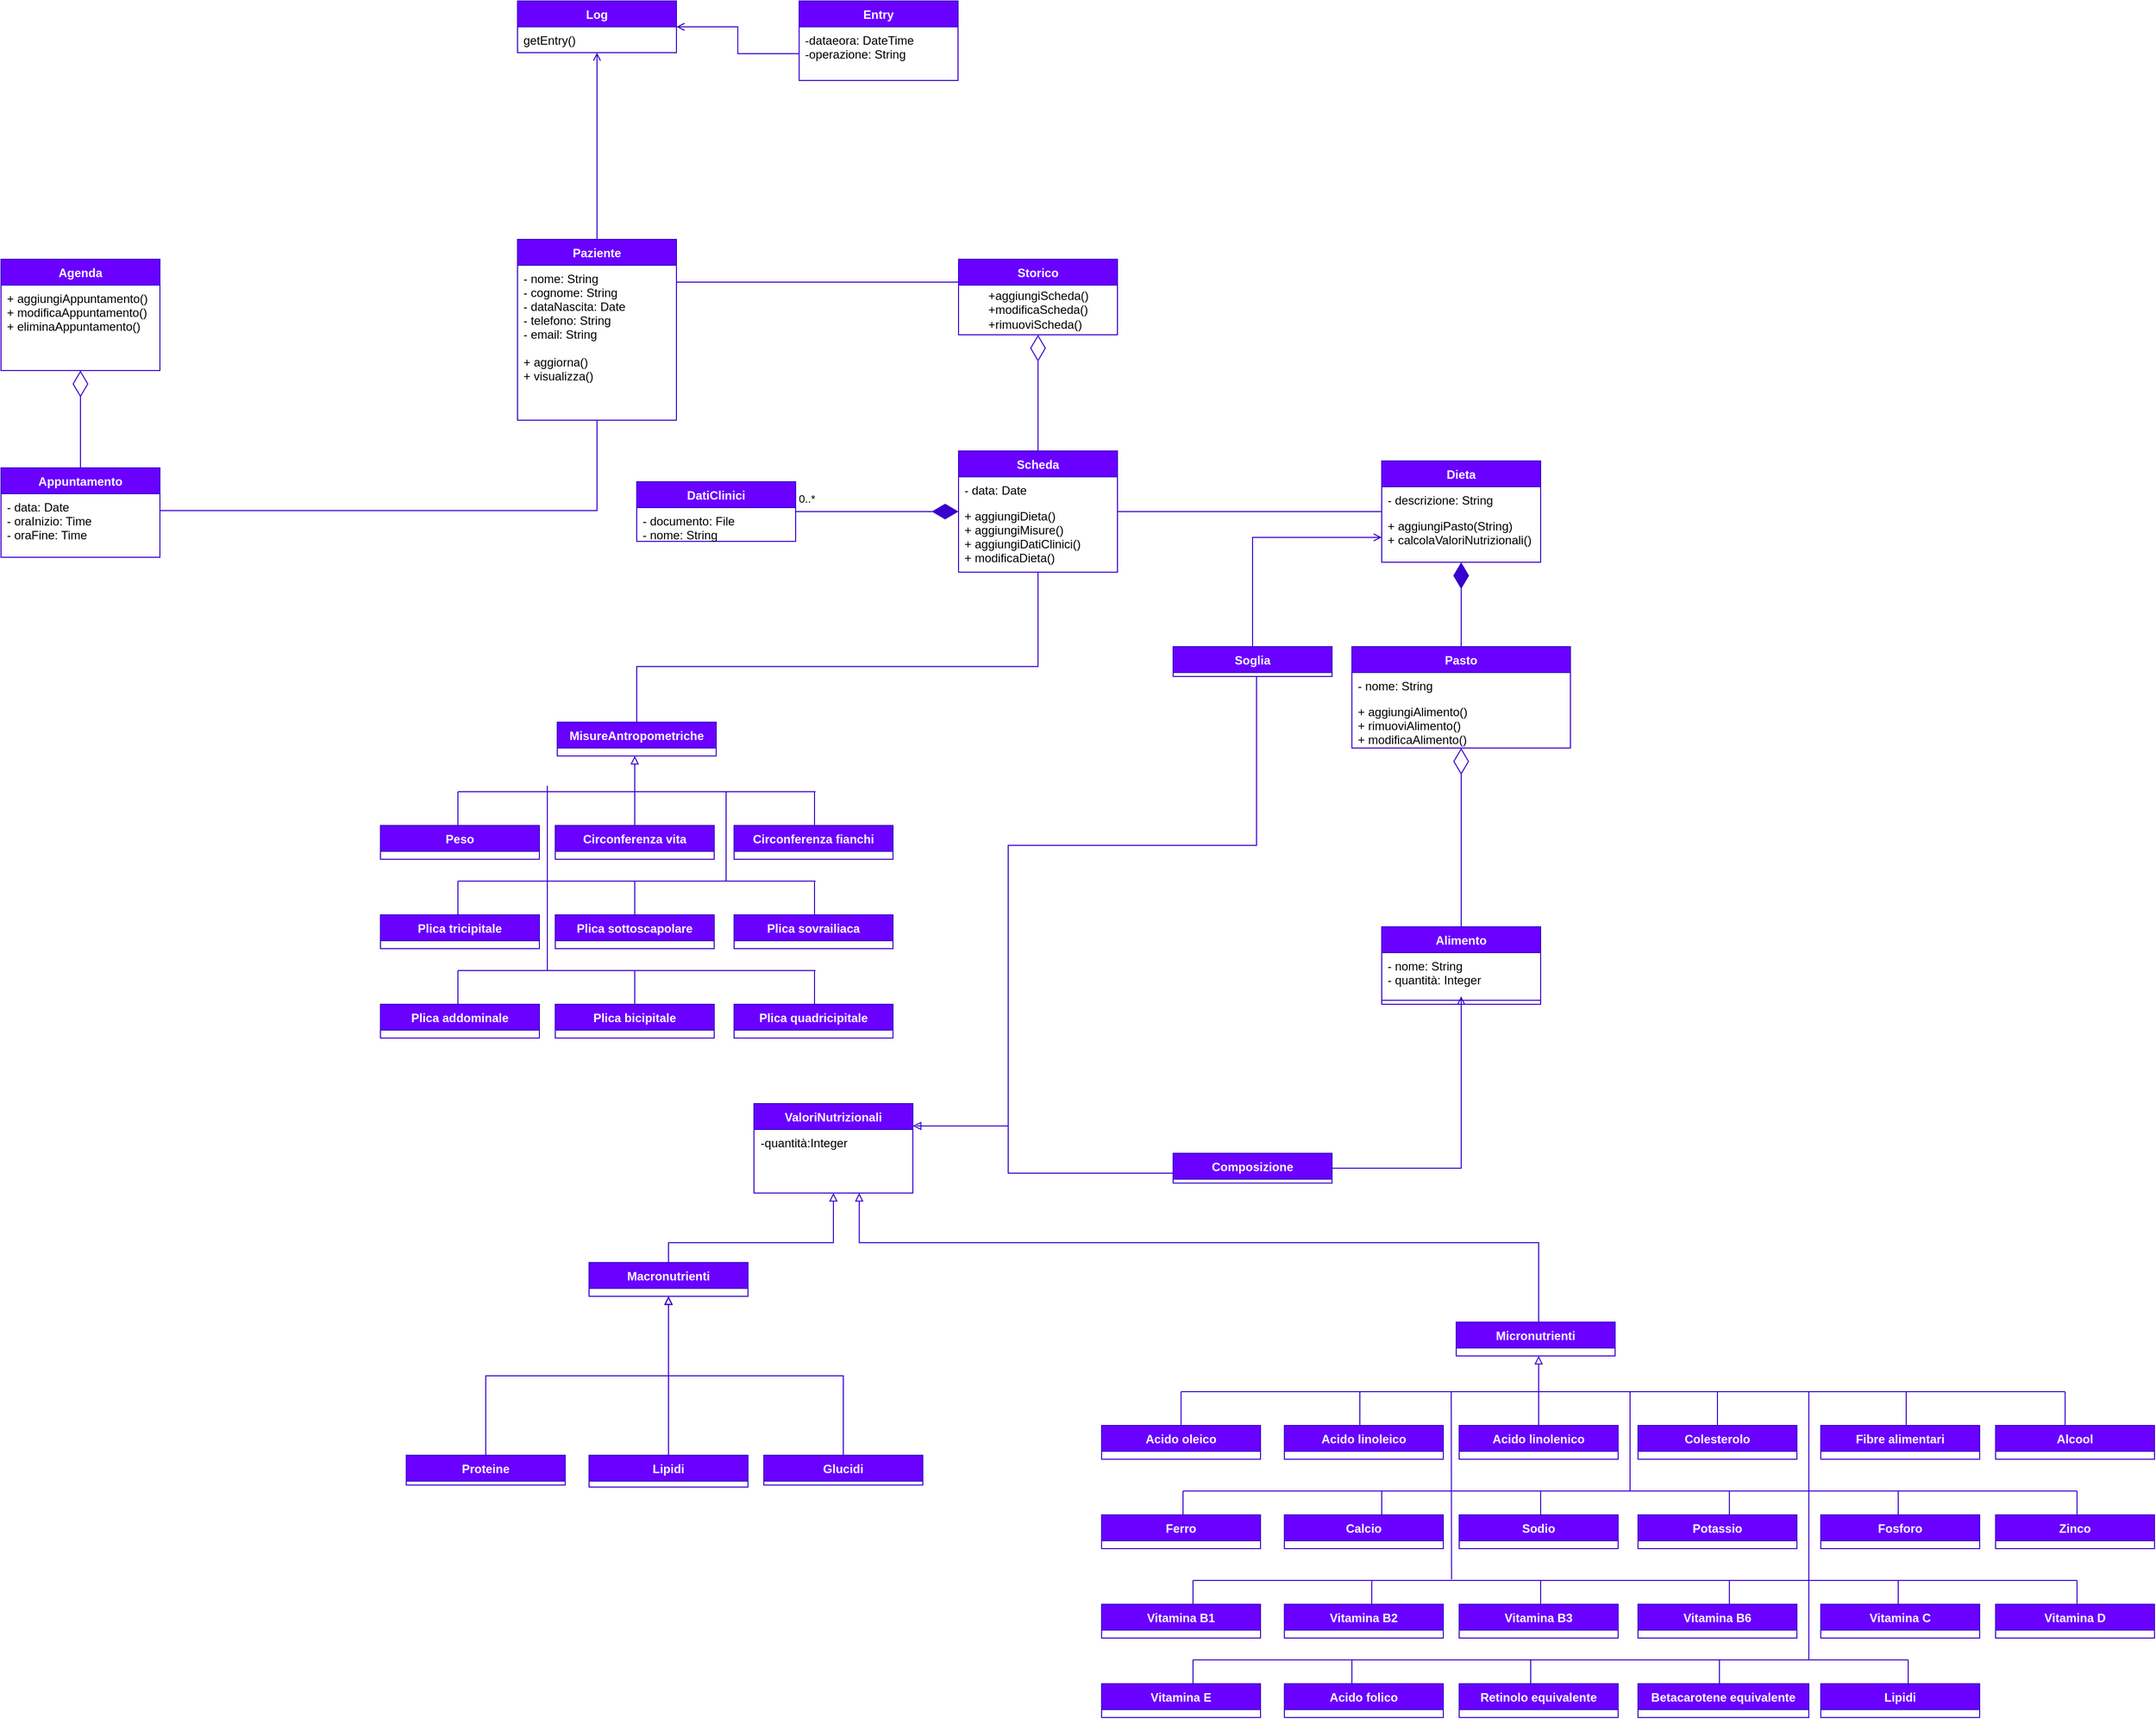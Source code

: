 <mxfile version="18.0.2"><diagram id="CF-CN9mxn05kVz-OpUtG" name="Page-1"><mxGraphModel dx="701" dy="1378" grid="1" gridSize="10" guides="1" tooltips="1" connect="1" arrows="1" fold="1" page="1" pageScale="1" pageWidth="827" pageHeight="1169" math="0" shadow="0"><root><mxCell id="0"/><mxCell id="1" parent="0"/><mxCell id="2RliDhGfVuiJkIYvj4db-1" style="edgeStyle=orthogonalEdgeStyle;rounded=0;orthogonalLoop=1;jettySize=auto;html=1;fillColor=#6a00ff;strokeColor=#3700CC;endArrow=open;endFill=0;" edge="1" parent="1" source="2RliDhGfVuiJkIYvj4db-2" target="2RliDhGfVuiJkIYvj4db-67"><mxGeometry relative="1" as="geometry"/></mxCell><mxCell id="2RliDhGfVuiJkIYvj4db-2" value="Paziente" style="swimlane;fontStyle=1;align=center;verticalAlign=top;childLayout=stackLayout;horizontal=1;startSize=26;horizontalStack=0;resizeParent=1;resizeParentMax=0;resizeLast=0;collapsible=1;marginBottom=0;fillColor=#6a00ff;fontColor=#ffffff;strokeColor=#3700CC;" vertex="1" parent="1"><mxGeometry x="2600" y="450" width="160" height="182" as="geometry"/></mxCell><mxCell id="2RliDhGfVuiJkIYvj4db-3" value="- nome: String&#xA;- cognome: String&#xA;- dataNascita: Date&#xA;- telefono: String&#xA;- email: String&#xA;&#xA;" style="text;align=left;verticalAlign=top;spacingLeft=4;spacingRight=4;overflow=hidden;rotatable=0;points=[[0,0.5],[1,0.5]];portConstraint=eastwest;" vertex="1" parent="2RliDhGfVuiJkIYvj4db-2"><mxGeometry y="26" width="160" height="84" as="geometry"/></mxCell><mxCell id="2RliDhGfVuiJkIYvj4db-5" value="+ aggiorna()&#xA;+ visualizza()" style="text;align=left;verticalAlign=top;spacingLeft=4;spacingRight=4;overflow=hidden;rotatable=0;points=[[0,0.5],[1,0.5]];portConstraint=eastwest;" vertex="1" parent="2RliDhGfVuiJkIYvj4db-2"><mxGeometry y="110" width="160" height="72" as="geometry"/></mxCell><mxCell id="2RliDhGfVuiJkIYvj4db-6" value="Scheda" style="swimlane;fontStyle=1;align=center;verticalAlign=top;childLayout=stackLayout;horizontal=1;startSize=26;horizontalStack=0;resizeParent=1;resizeParentMax=0;resizeLast=0;collapsible=1;marginBottom=0;fillColor=#6a00ff;fontColor=#ffffff;strokeColor=#3700CC;" vertex="1" parent="1"><mxGeometry x="3044" y="663" width="160" height="122" as="geometry"/></mxCell><mxCell id="2RliDhGfVuiJkIYvj4db-7" value="- data: Date" style="text;align=left;verticalAlign=top;spacingLeft=4;spacingRight=4;overflow=hidden;rotatable=0;points=[[0,0.5],[1,0.5]];portConstraint=eastwest;" vertex="1" parent="2RliDhGfVuiJkIYvj4db-6"><mxGeometry y="26" width="160" height="26" as="geometry"/></mxCell><mxCell id="2RliDhGfVuiJkIYvj4db-9" value="+ aggiungiDieta()&#xA;+ aggiungiMisure()&#xA;+ aggiungiDatiClinici()&#xA;+ modificaDieta()" style="text;align=left;verticalAlign=top;spacingLeft=4;spacingRight=4;overflow=hidden;rotatable=0;points=[[0,0.5],[1,0.5]];portConstraint=eastwest;" vertex="1" parent="2RliDhGfVuiJkIYvj4db-6"><mxGeometry y="52" width="160" height="70" as="geometry"/></mxCell><mxCell id="2RliDhGfVuiJkIYvj4db-10" value="Storico" style="swimlane;fontStyle=1;align=center;verticalAlign=top;childLayout=stackLayout;horizontal=1;startSize=26;horizontalStack=0;resizeParent=1;resizeParentMax=0;resizeLast=0;collapsible=1;marginBottom=0;fillColor=#6a00ff;fontColor=#ffffff;strokeColor=#3700CC;" vertex="1" parent="1"><mxGeometry x="3044" y="470" width="160" height="76" as="geometry"/></mxCell><mxCell id="2RliDhGfVuiJkIYvj4db-12" value="&lt;div style=&quot;text-align: left&quot;&gt;&lt;span&gt;+aggiungiScheda()&lt;/span&gt;&lt;/div&gt;&lt;div style=&quot;text-align: left&quot;&gt;&lt;span&gt;+modificaScheda()&lt;/span&gt;&lt;/div&gt;&lt;div style=&quot;text-align: left&quot;&gt;&lt;span&gt;+rimuoviScheda()&lt;/span&gt;&lt;/div&gt;" style="text;html=1;align=center;verticalAlign=middle;resizable=0;points=[];autosize=1;" vertex="1" parent="2RliDhGfVuiJkIYvj4db-10"><mxGeometry y="26" width="160" height="50" as="geometry"/></mxCell><mxCell id="2RliDhGfVuiJkIYvj4db-13" value="Pasto" style="swimlane;fontStyle=1;align=center;verticalAlign=top;childLayout=stackLayout;horizontal=1;startSize=26;horizontalStack=0;resizeParent=1;resizeParentMax=0;resizeLast=0;collapsible=1;marginBottom=0;fillColor=#6a00ff;fontColor=#ffffff;strokeColor=#3700CC;" vertex="1" parent="1"><mxGeometry x="3440" y="860" width="220" height="102" as="geometry"/></mxCell><mxCell id="2RliDhGfVuiJkIYvj4db-14" value="- nome: String" style="text;align=left;verticalAlign=top;spacingLeft=4;spacingRight=4;overflow=hidden;rotatable=0;points=[[0,0.5],[1,0.5]];portConstraint=eastwest;" vertex="1" parent="2RliDhGfVuiJkIYvj4db-13"><mxGeometry y="26" width="220" height="26" as="geometry"/></mxCell><mxCell id="2RliDhGfVuiJkIYvj4db-16" value="+ aggiungiAlimento()&#xA;+ rimuoviAlimento()&#xA;+ modificaAlimento()&#xA;" style="text;align=left;verticalAlign=top;spacingLeft=4;spacingRight=4;overflow=hidden;rotatable=0;points=[[0,0.5],[1,0.5]];portConstraint=eastwest;" vertex="1" parent="2RliDhGfVuiJkIYvj4db-13"><mxGeometry y="52" width="220" height="50" as="geometry"/></mxCell><mxCell id="2RliDhGfVuiJkIYvj4db-17" value="Alimento" style="swimlane;fontStyle=1;align=center;verticalAlign=top;childLayout=stackLayout;horizontal=1;startSize=26;horizontalStack=0;resizeParent=1;resizeParentMax=0;resizeLast=0;collapsible=1;marginBottom=0;fillColor=#6a00ff;fontColor=#ffffff;strokeColor=#3700CC;" vertex="1" parent="1"><mxGeometry x="3470" y="1142" width="160" height="78" as="geometry"/></mxCell><mxCell id="2RliDhGfVuiJkIYvj4db-18" value="- nome: String&#xA;- quantità: Integer" style="text;align=left;verticalAlign=top;spacingLeft=4;spacingRight=4;overflow=hidden;rotatable=0;points=[[0,0.5],[1,0.5]];portConstraint=eastwest;" vertex="1" parent="2RliDhGfVuiJkIYvj4db-17"><mxGeometry y="26" width="160" height="44" as="geometry"/></mxCell><mxCell id="2RliDhGfVuiJkIYvj4db-19" value="" style="line;strokeWidth=1;fillColor=#6a00ff;align=left;verticalAlign=middle;spacingTop=-1;spacingLeft=3;spacingRight=3;rotatable=0;labelPosition=right;points=[];portConstraint=eastwest;fontColor=#ffffff;strokeColor=#3700CC;" vertex="1" parent="2RliDhGfVuiJkIYvj4db-17"><mxGeometry y="70" width="160" height="8" as="geometry"/></mxCell><mxCell id="2RliDhGfVuiJkIYvj4db-20" value="ValoriNutrizionali" style="swimlane;fontStyle=1;align=center;verticalAlign=top;childLayout=stackLayout;horizontal=1;startSize=26;horizontalStack=0;resizeParent=1;resizeParentMax=0;resizeLast=0;collapsible=1;marginBottom=0;fillColor=#6a00ff;fontColor=#ffffff;strokeColor=#3700CC;" vertex="1" parent="1"><mxGeometry x="2838" y="1320" width="160" height="90" as="geometry"/></mxCell><mxCell id="2RliDhGfVuiJkIYvj4db-22" style="edgeStyle=orthogonalEdgeStyle;rounded=0;orthogonalLoop=1;jettySize=auto;html=1;exitX=0.5;exitY=0;exitDx=0;exitDy=0;endArrow=block;endFill=0;fillColor=#6a00ff;strokeColor=#3700CC;" edge="1" parent="1" source="2RliDhGfVuiJkIYvj4db-23" target="2RliDhGfVuiJkIYvj4db-20"><mxGeometry relative="1" as="geometry"><Array as="points"><mxPoint x="2752" y="1460"/><mxPoint x="2918" y="1460"/></Array></mxGeometry></mxCell><mxCell id="2RliDhGfVuiJkIYvj4db-23" value="Macronutrienti" style="swimlane;fontStyle=1;align=center;verticalAlign=top;childLayout=stackLayout;horizontal=1;startSize=26;horizontalStack=0;resizeParent=1;resizeParentMax=0;resizeLast=0;collapsible=1;marginBottom=0;fillColor=#6a00ff;fontColor=#ffffff;strokeColor=#3700CC;" vertex="1" parent="1"><mxGeometry x="2672" y="1480" width="160" height="34" as="geometry"/></mxCell><mxCell id="2RliDhGfVuiJkIYvj4db-25" style="edgeStyle=orthogonalEdgeStyle;rounded=0;orthogonalLoop=1;jettySize=auto;html=1;endArrow=block;endFill=0;exitX=0.5;exitY=0;exitDx=0;exitDy=0;entryX=0.5;entryY=1;entryDx=0;entryDy=0;fillColor=#6a00ff;strokeColor=#3700CC;" edge="1" parent="1"><mxGeometry relative="1" as="geometry"><Array as="points"><mxPoint x="3628" y="1460"/><mxPoint x="2944" y="1460"/></Array><mxPoint x="3651" y="1540" as="sourcePoint"/><mxPoint x="2944" y="1410" as="targetPoint"/></mxGeometry></mxCell><mxCell id="2RliDhGfVuiJkIYvj4db-197" style="edgeStyle=orthogonalEdgeStyle;rounded=0;orthogonalLoop=1;jettySize=auto;html=1;startArrow=block;startFill=0;endArrow=none;endFill=0;fillColor=#6a00ff;strokeColor=#3700CC;" edge="1" parent="1"><mxGeometry relative="1" as="geometry"><mxPoint x="3605" y="1610" as="targetPoint"/><mxPoint x="3628.034" y="1574.0" as="sourcePoint"/><Array as="points"><mxPoint x="3628" y="1610"/></Array></mxGeometry></mxCell><mxCell id="2RliDhGfVuiJkIYvj4db-26" value="Micronutrienti" style="swimlane;fontStyle=1;align=center;verticalAlign=top;childLayout=stackLayout;horizontal=1;startSize=26;horizontalStack=0;resizeParent=1;resizeParentMax=0;resizeLast=0;collapsible=1;marginBottom=0;fillColor=#6a00ff;fontColor=#ffffff;strokeColor=#3700CC;" vertex="1" parent="1"><mxGeometry x="3545" y="1540" width="160" height="34" as="geometry"/></mxCell><mxCell id="2RliDhGfVuiJkIYvj4db-28" style="edgeStyle=orthogonalEdgeStyle;rounded=0;orthogonalLoop=1;jettySize=auto;html=1;exitX=0.5;exitY=0;exitDx=0;exitDy=0;endArrow=block;endFill=0;fillColor=#6a00ff;strokeColor=#3700CC;" edge="1" parent="1" source="2RliDhGfVuiJkIYvj4db-29" target="2RliDhGfVuiJkIYvj4db-23"><mxGeometry relative="1" as="geometry"/></mxCell><mxCell id="2RliDhGfVuiJkIYvj4db-29" value="Glucidi" style="swimlane;fontStyle=1;align=center;verticalAlign=top;childLayout=stackLayout;horizontal=1;startSize=26;horizontalStack=0;resizeParent=1;resizeParentMax=0;resizeLast=0;collapsible=1;marginBottom=0;fillColor=#6a00ff;fontColor=#ffffff;strokeColor=#3700CC;" vertex="1" parent="1"><mxGeometry x="2848" y="1674" width="160" height="30" as="geometry"/></mxCell><mxCell id="2RliDhGfVuiJkIYvj4db-30" value="" style="text;align=left;verticalAlign=top;spacingLeft=4;spacingRight=4;overflow=hidden;rotatable=0;points=[[0,0.5],[1,0.5]];portConstraint=eastwest;" vertex="1" parent="2RliDhGfVuiJkIYvj4db-29"><mxGeometry y="26" width="160" height="4" as="geometry"/></mxCell><mxCell id="2RliDhGfVuiJkIYvj4db-32" style="edgeStyle=orthogonalEdgeStyle;rounded=0;orthogonalLoop=1;jettySize=auto;html=1;endArrow=block;endFill=0;fillColor=#6a00ff;strokeColor=#3700CC;" edge="1" parent="1" source="2RliDhGfVuiJkIYvj4db-33" target="2RliDhGfVuiJkIYvj4db-23"><mxGeometry relative="1" as="geometry"/></mxCell><mxCell id="2RliDhGfVuiJkIYvj4db-33" value="Lipidi" style="swimlane;fontStyle=1;align=center;verticalAlign=top;childLayout=stackLayout;horizontal=1;startSize=26;horizontalStack=0;resizeParent=1;resizeParentMax=0;resizeLast=0;collapsible=1;marginBottom=0;fillColor=#6a00ff;fontColor=#ffffff;strokeColor=#3700CC;" vertex="1" parent="1"><mxGeometry x="2672" y="1674" width="160" height="32" as="geometry"/></mxCell><mxCell id="2RliDhGfVuiJkIYvj4db-34" value="" style="text;align=left;verticalAlign=top;spacingLeft=4;spacingRight=4;overflow=hidden;rotatable=0;points=[[0,0.5],[1,0.5]];portConstraint=eastwest;" vertex="1" parent="2RliDhGfVuiJkIYvj4db-33"><mxGeometry y="26" width="160" height="6" as="geometry"/></mxCell><mxCell id="2RliDhGfVuiJkIYvj4db-36" value="Proteine" style="swimlane;fontStyle=1;align=center;verticalAlign=top;childLayout=stackLayout;horizontal=1;startSize=26;horizontalStack=0;resizeParent=1;resizeParentMax=0;resizeLast=0;collapsible=1;marginBottom=0;fillColor=#6a00ff;fontColor=#ffffff;strokeColor=#3700CC;" vertex="1" parent="1"><mxGeometry x="2488" y="1674" width="160" height="30" as="geometry"/></mxCell><mxCell id="2RliDhGfVuiJkIYvj4db-37" value="" style="text;align=left;verticalAlign=top;spacingLeft=4;spacingRight=4;overflow=hidden;rotatable=0;points=[[0,0.5],[1,0.5]];portConstraint=eastwest;" vertex="1" parent="2RliDhGfVuiJkIYvj4db-36"><mxGeometry y="26" width="160" height="4" as="geometry"/></mxCell><mxCell id="2RliDhGfVuiJkIYvj4db-39" value="MisureAntropometriche" style="swimlane;fontStyle=1;align=center;verticalAlign=top;childLayout=stackLayout;horizontal=1;startSize=26;horizontalStack=0;resizeParent=1;resizeParentMax=0;resizeLast=0;collapsible=1;marginBottom=0;fillColor=#6a00ff;fontColor=#ffffff;strokeColor=#3700CC;" vertex="1" parent="1"><mxGeometry x="2640" y="936" width="160" height="34" as="geometry"/></mxCell><mxCell id="2RliDhGfVuiJkIYvj4db-41" value="Agenda" style="swimlane;fontStyle=1;align=center;verticalAlign=top;childLayout=stackLayout;horizontal=1;startSize=26;horizontalStack=0;resizeParent=1;resizeParentMax=0;resizeLast=0;collapsible=1;marginBottom=0;fillColor=#6a00ff;fontColor=#ffffff;strokeColor=#3700CC;" vertex="1" parent="1"><mxGeometry x="2080" y="470" width="160" height="112" as="geometry"/></mxCell><mxCell id="2RliDhGfVuiJkIYvj4db-43" value="+ aggiungiAppuntamento()&#xA;+ modificaAppuntamento()&#xA;+ eliminaAppuntamento()" style="text;align=left;verticalAlign=top;spacingLeft=4;spacingRight=4;overflow=hidden;rotatable=0;points=[[0,0.5],[1,0.5]];portConstraint=eastwest;" vertex="1" parent="2RliDhGfVuiJkIYvj4db-41"><mxGeometry y="26" width="160" height="86" as="geometry"/></mxCell><mxCell id="2RliDhGfVuiJkIYvj4db-44" value="Appuntamento" style="swimlane;fontStyle=1;align=center;verticalAlign=top;childLayout=stackLayout;horizontal=1;startSize=26;horizontalStack=0;resizeParent=1;resizeParentMax=0;resizeLast=0;collapsible=1;marginBottom=0;fillColor=#6a00ff;fontColor=#ffffff;strokeColor=#3700CC;" vertex="1" parent="1"><mxGeometry x="2080" y="680" width="160" height="90" as="geometry"/></mxCell><mxCell id="2RliDhGfVuiJkIYvj4db-45" value="- data: Date&#xA;- oraInizio: Time&#xA;- oraFine: Time&#xA;" style="text;align=left;verticalAlign=top;spacingLeft=4;spacingRight=4;overflow=hidden;rotatable=0;points=[[0,0.5],[1,0.5]];portConstraint=eastwest;" vertex="1" parent="2RliDhGfVuiJkIYvj4db-44"><mxGeometry y="26" width="160" height="64" as="geometry"/></mxCell><mxCell id="2RliDhGfVuiJkIYvj4db-47" value="Dieta" style="swimlane;fontStyle=1;align=center;verticalAlign=top;childLayout=stackLayout;horizontal=1;startSize=26;horizontalStack=0;resizeParent=1;resizeParentMax=0;resizeLast=0;collapsible=1;marginBottom=0;fillColor=#6a00ff;fontColor=#ffffff;strokeColor=#3700CC;" vertex="1" parent="1"><mxGeometry x="3470" y="673" width="160" height="102" as="geometry"/></mxCell><mxCell id="2RliDhGfVuiJkIYvj4db-48" value="- descrizione: String" style="text;align=left;verticalAlign=top;spacingLeft=4;spacingRight=4;overflow=hidden;rotatable=0;points=[[0,0.5],[1,0.5]];portConstraint=eastwest;" vertex="1" parent="2RliDhGfVuiJkIYvj4db-47"><mxGeometry y="26" width="160" height="26" as="geometry"/></mxCell><mxCell id="2RliDhGfVuiJkIYvj4db-50" value="+ aggiungiPasto(String)&#xA;+ calcolaValoriNutrizionali()" style="text;align=left;verticalAlign=top;spacingLeft=4;spacingRight=4;overflow=hidden;rotatable=0;points=[[0,0.5],[1,0.5]];portConstraint=eastwest;" vertex="1" parent="2RliDhGfVuiJkIYvj4db-47"><mxGeometry y="52" width="160" height="50" as="geometry"/></mxCell><mxCell id="2RliDhGfVuiJkIYvj4db-51" value="DatiClinici" style="swimlane;fontStyle=1;align=center;verticalAlign=top;childLayout=stackLayout;horizontal=1;startSize=26;horizontalStack=0;resizeParent=1;resizeParentMax=0;resizeLast=0;collapsible=1;marginBottom=0;fillColor=#6a00ff;fontColor=#ffffff;strokeColor=#3700CC;" vertex="1" parent="1"><mxGeometry x="2720" y="694" width="160" height="60" as="geometry"/></mxCell><mxCell id="2RliDhGfVuiJkIYvj4db-52" value="- documento: File&#xA;- nome: String" style="text;align=left;verticalAlign=top;spacingLeft=4;spacingRight=4;overflow=hidden;rotatable=0;points=[[0,0.5],[1,0.5]];portConstraint=eastwest;" vertex="1" parent="2RliDhGfVuiJkIYvj4db-51"><mxGeometry y="26" width="160" height="34" as="geometry"/></mxCell><mxCell id="2RliDhGfVuiJkIYvj4db-54" value="" style="endArrow=block;endFill=0;html=1;edgeStyle=orthogonalEdgeStyle;align=left;verticalAlign=top;rounded=0;exitX=0.5;exitY=0;exitDx=0;exitDy=0;fillColor=#6a00ff;strokeColor=#3700CC;" edge="1" parent="1" source="2RliDhGfVuiJkIYvj4db-36" target="2RliDhGfVuiJkIYvj4db-23"><mxGeometry x="-1" relative="1" as="geometry"><mxPoint x="2938" y="1510" as="sourcePoint"/><mxPoint x="3098" y="1510" as="targetPoint"/></mxGeometry></mxCell><mxCell id="2RliDhGfVuiJkIYvj4db-56" value="" style="endArrow=diamondThin;endFill=0;endSize=24;html=1;rounded=0;exitX=0.5;exitY=0;exitDx=0;exitDy=0;fillColor=#6a00ff;strokeColor=#3700CC;" edge="1" parent="1" source="2RliDhGfVuiJkIYvj4db-17" target="2RliDhGfVuiJkIYvj4db-13"><mxGeometry width="160" relative="1" as="geometry"><mxPoint x="3120" y="1070" as="sourcePoint"/><mxPoint x="3280" y="1070" as="targetPoint"/></mxGeometry></mxCell><mxCell id="2RliDhGfVuiJkIYvj4db-57" value="" style="endArrow=diamondThin;endFill=1;endSize=24;html=1;rounded=0;fillColor=#6a00ff;strokeColor=#3700CC;" edge="1" parent="1" source="2RliDhGfVuiJkIYvj4db-13" target="2RliDhGfVuiJkIYvj4db-47"><mxGeometry width="160" relative="1" as="geometry"><mxPoint x="3120" y="910" as="sourcePoint"/><mxPoint x="3280" y="910" as="targetPoint"/></mxGeometry></mxCell><mxCell id="2RliDhGfVuiJkIYvj4db-58" value="" style="endArrow=diamondThin;endFill=0;endSize=24;html=1;rounded=0;fillColor=#6a00ff;strokeColor=#3700CC;" edge="1" parent="1" source="2RliDhGfVuiJkIYvj4db-6" target="2RliDhGfVuiJkIYvj4db-10"><mxGeometry width="160" relative="1" as="geometry"><mxPoint x="3020" y="940" as="sourcePoint"/><mxPoint x="3180" y="940" as="targetPoint"/></mxGeometry></mxCell><mxCell id="2RliDhGfVuiJkIYvj4db-59" value="" style="endArrow=none;endFill=0;endSize=24;html=1;rounded=0;fillColor=#6a00ff;strokeColor=#3700CC;" edge="1" parent="1" source="2RliDhGfVuiJkIYvj4db-47" target="2RliDhGfVuiJkIYvj4db-6"><mxGeometry width="160" relative="1" as="geometry"><mxPoint x="2870" y="810" as="sourcePoint"/><mxPoint x="3030" y="810" as="targetPoint"/></mxGeometry></mxCell><mxCell id="2RliDhGfVuiJkIYvj4db-60" value="" style="endArrow=none;endFill=0;endSize=24;html=1;rounded=0;exitX=0.5;exitY=0;exitDx=0;exitDy=0;fillColor=#6a00ff;strokeColor=#3700CC;" edge="1" parent="1" source="2RliDhGfVuiJkIYvj4db-39" target="2RliDhGfVuiJkIYvj4db-9"><mxGeometry width="160" relative="1" as="geometry"><mxPoint x="2870" y="870" as="sourcePoint"/><mxPoint x="3030" y="870" as="targetPoint"/><Array as="points"><mxPoint x="2720" y="880"/><mxPoint x="3124" y="880"/></Array></mxGeometry></mxCell><mxCell id="2RliDhGfVuiJkIYvj4db-61" value="0..*" style="endArrow=diamondThin;endFill=1;endSize=24;html=1;rounded=0;fillColor=#6a00ff;strokeColor=#3700CC;" edge="1" parent="1" source="2RliDhGfVuiJkIYvj4db-51" target="2RliDhGfVuiJkIYvj4db-6"><mxGeometry x="-0.87" y="13" width="160" relative="1" as="geometry"><mxPoint x="2870" y="870" as="sourcePoint"/><mxPoint x="3030" y="870" as="targetPoint"/><mxPoint as="offset"/></mxGeometry></mxCell><mxCell id="2RliDhGfVuiJkIYvj4db-63" value="" style="endArrow=none;html=1;edgeStyle=orthogonalEdgeStyle;rounded=0;fillColor=#6a00ff;strokeColor=#3700CC;" edge="1" parent="1" source="2RliDhGfVuiJkIYvj4db-2" target="2RliDhGfVuiJkIYvj4db-10"><mxGeometry relative="1" as="geometry"><mxPoint x="2870" y="810" as="sourcePoint"/><mxPoint x="3030" y="810" as="targetPoint"/><Array as="points"><mxPoint x="2900" y="493"/><mxPoint x="2900" y="493"/></Array></mxGeometry></mxCell><mxCell id="2RliDhGfVuiJkIYvj4db-64" value="" style="endArrow=diamondThin;endFill=0;endSize=24;html=1;rounded=0;fillColor=#6a00ff;strokeColor=#3700CC;" edge="1" parent="1" source="2RliDhGfVuiJkIYvj4db-44" target="2RliDhGfVuiJkIYvj4db-43"><mxGeometry width="160" relative="1" as="geometry"><mxPoint x="3133.5" y="700" as="sourcePoint"/><mxPoint x="3133.5" y="546.0" as="targetPoint"/></mxGeometry></mxCell><mxCell id="2RliDhGfVuiJkIYvj4db-65" value="" style="endArrow=none;html=1;edgeStyle=orthogonalEdgeStyle;rounded=0;fillColor=#6a00ff;strokeColor=#3700CC;" edge="1" parent="1" source="2RliDhGfVuiJkIYvj4db-44" target="2RliDhGfVuiJkIYvj4db-2"><mxGeometry relative="1" as="geometry"><mxPoint x="2770" y="503.0" as="sourcePoint"/><mxPoint x="3053.5" y="503.0" as="targetPoint"/><Array as="points"><mxPoint x="2680" y="723"/></Array></mxGeometry></mxCell><mxCell id="2RliDhGfVuiJkIYvj4db-66" value="-quantità:Integer" style="text;html=1;align=center;verticalAlign=middle;resizable=0;points=[];autosize=1;" vertex="1" parent="1"><mxGeometry x="2838" y="1350" width="100" height="20" as="geometry"/></mxCell><mxCell id="2RliDhGfVuiJkIYvj4db-67" value="Log" style="swimlane;fontStyle=1;align=center;verticalAlign=top;childLayout=stackLayout;horizontal=1;startSize=26;horizontalStack=0;resizeParent=1;resizeParentMax=0;resizeLast=0;collapsible=1;marginBottom=0;fillColor=#6a00ff;fontColor=#ffffff;strokeColor=#3700CC;" vertex="1" parent="1"><mxGeometry x="2600" y="210" width="160" height="52" as="geometry"/></mxCell><mxCell id="2RliDhGfVuiJkIYvj4db-69" value="getEntry()" style="text;align=left;verticalAlign=top;spacingLeft=4;spacingRight=4;overflow=hidden;rotatable=0;points=[[0,0.5],[1,0.5]];portConstraint=eastwest;" vertex="1" parent="2RliDhGfVuiJkIYvj4db-67"><mxGeometry y="26" width="160" height="26" as="geometry"/></mxCell><mxCell id="2RliDhGfVuiJkIYvj4db-70" value="Entry" style="swimlane;fontStyle=1;align=center;verticalAlign=top;childLayout=stackLayout;horizontal=1;startSize=26;horizontalStack=0;resizeParent=1;resizeParentMax=0;resizeLast=0;collapsible=1;marginBottom=0;fillColor=#6a00ff;fontColor=#ffffff;strokeColor=#3700CC;" vertex="1" parent="1"><mxGeometry x="2883.5" y="210" width="160" height="80" as="geometry"/></mxCell><mxCell id="2RliDhGfVuiJkIYvj4db-71" value="-dataeora: DateTime&#xA;-operazione: String" style="text;align=left;verticalAlign=top;spacingLeft=4;spacingRight=4;overflow=hidden;rotatable=0;points=[[0,0.5],[1,0.5]];portConstraint=eastwest;" vertex="1" parent="2RliDhGfVuiJkIYvj4db-70"><mxGeometry y="26" width="160" height="54" as="geometry"/></mxCell><mxCell id="2RliDhGfVuiJkIYvj4db-73" style="edgeStyle=orthogonalEdgeStyle;rounded=0;orthogonalLoop=1;jettySize=auto;html=1;fillColor=#6a00ff;strokeColor=#3700CC;endArrow=open;endFill=0;" edge="1" parent="1" source="2RliDhGfVuiJkIYvj4db-71" target="2RliDhGfVuiJkIYvj4db-67"><mxGeometry relative="1" as="geometry"/></mxCell><mxCell id="2RliDhGfVuiJkIYvj4db-74" style="edgeStyle=orthogonalEdgeStyle;rounded=0;orthogonalLoop=1;jettySize=auto;html=1;entryX=1;entryY=0.25;entryDx=0;entryDy=0;endArrow=block;endFill=0;fillColor=#6a00ff;strokeColor=#3700CC;" edge="1" parent="1" source="2RliDhGfVuiJkIYvj4db-76" target="2RliDhGfVuiJkIYvj4db-20"><mxGeometry relative="1" as="geometry"><Array as="points"><mxPoint x="3270" y="1390"/><mxPoint x="3094" y="1390"/><mxPoint x="3094" y="1342"/></Array></mxGeometry></mxCell><mxCell id="2RliDhGfVuiJkIYvj4db-75" style="edgeStyle=orthogonalEdgeStyle;rounded=0;orthogonalLoop=1;jettySize=auto;html=1;endArrow=open;endFill=0;fillColor=#6a00ff;strokeColor=#3700CC;" edge="1" parent="1" source="2RliDhGfVuiJkIYvj4db-76" target="2RliDhGfVuiJkIYvj4db-18"><mxGeometry relative="1" as="geometry"><Array as="points"><mxPoint x="3550" y="1385"/></Array></mxGeometry></mxCell><mxCell id="2RliDhGfVuiJkIYvj4db-76" value="Composizione" style="swimlane;fontStyle=1;align=center;verticalAlign=top;childLayout=stackLayout;horizontal=1;startSize=26;horizontalStack=0;resizeParent=1;resizeParentMax=0;resizeLast=0;collapsible=1;marginBottom=0;fillColor=#6a00ff;fontColor=#ffffff;strokeColor=#3700CC;" vertex="1" parent="1"><mxGeometry x="3260" y="1370" width="160" height="30" as="geometry"/></mxCell><mxCell id="2RliDhGfVuiJkIYvj4db-78" style="edgeStyle=orthogonalEdgeStyle;rounded=0;orthogonalLoop=1;jettySize=auto;html=1;entryX=1;entryY=0.25;entryDx=0;entryDy=0;endArrow=none;endFill=0;exitX=0.5;exitY=1;exitDx=0;exitDy=0;fillColor=#6a00ff;strokeColor=#3700CC;" edge="1" parent="1" source="2RliDhGfVuiJkIYvj4db-80"><mxGeometry relative="1" as="geometry"><Array as="points"><mxPoint x="3344" y="890"/><mxPoint x="3344" y="1060"/><mxPoint x="3094" y="1060"/><mxPoint x="3094" y="1342"/></Array><mxPoint x="3344.0" y="1030" as="sourcePoint"/><mxPoint x="3002" y="1342.5" as="targetPoint"/></mxGeometry></mxCell><mxCell id="2RliDhGfVuiJkIYvj4db-79" style="edgeStyle=orthogonalEdgeStyle;rounded=0;orthogonalLoop=1;jettySize=auto;html=1;endArrow=open;endFill=0;fillColor=#6a00ff;strokeColor=#3700CC;" edge="1" parent="1" source="2RliDhGfVuiJkIYvj4db-80" target="2RliDhGfVuiJkIYvj4db-50"><mxGeometry relative="1" as="geometry"/></mxCell><mxCell id="2RliDhGfVuiJkIYvj4db-80" value="Soglia" style="swimlane;fontStyle=1;align=center;verticalAlign=top;childLayout=stackLayout;horizontal=1;startSize=26;horizontalStack=0;resizeParent=1;resizeParentMax=0;resizeLast=0;collapsible=1;marginBottom=0;fillColor=#6a00ff;fontColor=#ffffff;strokeColor=#3700CC;" vertex="1" parent="1"><mxGeometry x="3260" y="860" width="160" height="30" as="geometry"/></mxCell><mxCell id="2RliDhGfVuiJkIYvj4db-163" value="Acido linolenico" style="swimlane;fontStyle=1;align=center;verticalAlign=top;childLayout=stackLayout;horizontal=1;startSize=26;horizontalStack=0;resizeParent=1;resizeParentMax=0;resizeLast=0;collapsible=1;marginBottom=0;fillColor=#6a00ff;fontColor=#ffffff;strokeColor=#3700CC;" vertex="1" parent="1"><mxGeometry x="3548" y="1644" width="160" height="34" as="geometry"/></mxCell><mxCell id="2RliDhGfVuiJkIYvj4db-166" value="Acido linoleico" style="swimlane;fontStyle=1;align=center;verticalAlign=top;childLayout=stackLayout;horizontal=1;startSize=26;horizontalStack=0;resizeParent=1;resizeParentMax=0;resizeLast=0;collapsible=1;marginBottom=0;fillColor=#6a00ff;fontColor=#ffffff;strokeColor=#3700CC;" vertex="1" parent="1"><mxGeometry x="3372" y="1644" width="160" height="34" as="geometry"/></mxCell><mxCell id="2RliDhGfVuiJkIYvj4db-169" value="Acido oleico" style="swimlane;fontStyle=1;align=center;verticalAlign=top;childLayout=stackLayout;horizontal=1;startSize=26;horizontalStack=0;resizeParent=1;resizeParentMax=0;resizeLast=0;collapsible=1;marginBottom=0;fillColor=#6a00ff;fontColor=#ffffff;strokeColor=#3700CC;" vertex="1" parent="1"><mxGeometry x="3188" y="1644" width="160" height="34" as="geometry"/></mxCell><mxCell id="2RliDhGfVuiJkIYvj4db-172" value="Alcool" style="swimlane;fontStyle=1;align=center;verticalAlign=top;childLayout=stackLayout;horizontal=1;startSize=26;horizontalStack=0;resizeParent=1;resizeParentMax=0;resizeLast=0;collapsible=1;marginBottom=0;fillColor=#6a00ff;fontColor=#ffffff;strokeColor=#3700CC;" vertex="1" parent="1"><mxGeometry x="4088" y="1644" width="160" height="34" as="geometry"/></mxCell><mxCell id="2RliDhGfVuiJkIYvj4db-173" value="Fibre alimentari" style="swimlane;fontStyle=1;align=center;verticalAlign=top;childLayout=stackLayout;horizontal=1;startSize=26;horizontalStack=0;resizeParent=1;resizeParentMax=0;resizeLast=0;collapsible=1;marginBottom=0;fillColor=#6a00ff;fontColor=#ffffff;strokeColor=#3700CC;" vertex="1" parent="1"><mxGeometry x="3912" y="1644" width="160" height="34" as="geometry"/></mxCell><mxCell id="2RliDhGfVuiJkIYvj4db-174" value="Colesterolo" style="swimlane;fontStyle=1;align=center;verticalAlign=top;childLayout=stackLayout;horizontal=1;startSize=26;horizontalStack=0;resizeParent=1;resizeParentMax=0;resizeLast=0;collapsible=1;marginBottom=0;fillColor=#6a00ff;fontColor=#ffffff;strokeColor=#3700CC;" vertex="1" parent="1"><mxGeometry x="3728" y="1644" width="160" height="34" as="geometry"/></mxCell><mxCell id="2RliDhGfVuiJkIYvj4db-175" value="Sodio" style="swimlane;fontStyle=1;align=center;verticalAlign=top;childLayout=stackLayout;horizontal=1;startSize=26;horizontalStack=0;resizeParent=1;resizeParentMax=0;resizeLast=0;collapsible=1;marginBottom=0;fillColor=#6a00ff;fontColor=#ffffff;strokeColor=#3700CC;" vertex="1" parent="1"><mxGeometry x="3548" y="1734" width="160" height="34" as="geometry"/></mxCell><mxCell id="2RliDhGfVuiJkIYvj4db-176" value="Calcio" style="swimlane;fontStyle=1;align=center;verticalAlign=top;childLayout=stackLayout;horizontal=1;startSize=26;horizontalStack=0;resizeParent=1;resizeParentMax=0;resizeLast=0;collapsible=1;marginBottom=0;fillColor=#6a00ff;fontColor=#ffffff;strokeColor=#3700CC;" vertex="1" parent="1"><mxGeometry x="3372" y="1734" width="160" height="34" as="geometry"/></mxCell><mxCell id="2RliDhGfVuiJkIYvj4db-177" value="Ferro" style="swimlane;fontStyle=1;align=center;verticalAlign=top;childLayout=stackLayout;horizontal=1;startSize=26;horizontalStack=0;resizeParent=1;resizeParentMax=0;resizeLast=0;collapsible=1;marginBottom=0;fillColor=#6a00ff;fontColor=#ffffff;strokeColor=#3700CC;" vertex="1" parent="1"><mxGeometry x="3188" y="1734" width="160" height="34" as="geometry"/></mxCell><mxCell id="2RliDhGfVuiJkIYvj4db-178" value="Zinco" style="swimlane;fontStyle=1;align=center;verticalAlign=top;childLayout=stackLayout;horizontal=1;startSize=26;horizontalStack=0;resizeParent=1;resizeParentMax=0;resizeLast=0;collapsible=1;marginBottom=0;fillColor=#6a00ff;fontColor=#ffffff;strokeColor=#3700CC;" vertex="1" parent="1"><mxGeometry x="4088" y="1734" width="160" height="34" as="geometry"/></mxCell><mxCell id="2RliDhGfVuiJkIYvj4db-179" value="Fosforo" style="swimlane;fontStyle=1;align=center;verticalAlign=top;childLayout=stackLayout;horizontal=1;startSize=26;horizontalStack=0;resizeParent=1;resizeParentMax=0;resizeLast=0;collapsible=1;marginBottom=0;fillColor=#6a00ff;fontColor=#ffffff;strokeColor=#3700CC;" vertex="1" parent="1"><mxGeometry x="3912" y="1734" width="160" height="34" as="geometry"/></mxCell><mxCell id="2RliDhGfVuiJkIYvj4db-180" value="Potassio" style="swimlane;fontStyle=1;align=center;verticalAlign=top;childLayout=stackLayout;horizontal=1;startSize=26;horizontalStack=0;resizeParent=1;resizeParentMax=0;resizeLast=0;collapsible=1;marginBottom=0;fillColor=#6a00ff;fontColor=#ffffff;strokeColor=#3700CC;" vertex="1" parent="1"><mxGeometry x="3728" y="1734" width="160" height="34" as="geometry"/></mxCell><mxCell id="2RliDhGfVuiJkIYvj4db-181" value="Vitamina B3" style="swimlane;fontStyle=1;align=center;verticalAlign=top;childLayout=stackLayout;horizontal=1;startSize=26;horizontalStack=0;resizeParent=1;resizeParentMax=0;resizeLast=0;collapsible=1;marginBottom=0;fillColor=#6a00ff;fontColor=#ffffff;strokeColor=#3700CC;" vertex="1" parent="1"><mxGeometry x="3548" y="1824" width="160" height="34" as="geometry"/></mxCell><mxCell id="2RliDhGfVuiJkIYvj4db-182" value="Vitamina B2" style="swimlane;fontStyle=1;align=center;verticalAlign=top;childLayout=stackLayout;horizontal=1;startSize=26;horizontalStack=0;resizeParent=1;resizeParentMax=0;resizeLast=0;collapsible=1;marginBottom=0;fillColor=#6a00ff;fontColor=#ffffff;strokeColor=#3700CC;" vertex="1" parent="1"><mxGeometry x="3372" y="1824" width="160" height="34" as="geometry"/></mxCell><mxCell id="2RliDhGfVuiJkIYvj4db-183" value="Vitamina B1" style="swimlane;fontStyle=1;align=center;verticalAlign=top;childLayout=stackLayout;horizontal=1;startSize=26;horizontalStack=0;resizeParent=1;resizeParentMax=0;resizeLast=0;collapsible=1;marginBottom=0;fillColor=#6a00ff;fontColor=#ffffff;strokeColor=#3700CC;" vertex="1" parent="1"><mxGeometry x="3188" y="1824" width="160" height="34" as="geometry"/></mxCell><mxCell id="2RliDhGfVuiJkIYvj4db-184" value="Vitamina D" style="swimlane;fontStyle=1;align=center;verticalAlign=top;childLayout=stackLayout;horizontal=1;startSize=26;horizontalStack=0;resizeParent=1;resizeParentMax=0;resizeLast=0;collapsible=1;marginBottom=0;fillColor=#6a00ff;fontColor=#ffffff;strokeColor=#3700CC;" vertex="1" parent="1"><mxGeometry x="4088" y="1824" width="160" height="34" as="geometry"/></mxCell><mxCell id="2RliDhGfVuiJkIYvj4db-185" value="Vitamina C" style="swimlane;fontStyle=1;align=center;verticalAlign=top;childLayout=stackLayout;horizontal=1;startSize=26;horizontalStack=0;resizeParent=1;resizeParentMax=0;resizeLast=0;collapsible=1;marginBottom=0;fillColor=#6a00ff;fontColor=#ffffff;strokeColor=#3700CC;" vertex="1" parent="1"><mxGeometry x="3912" y="1824" width="160" height="34" as="geometry"/></mxCell><mxCell id="2RliDhGfVuiJkIYvj4db-186" value="Vitamina B6" style="swimlane;fontStyle=1;align=center;verticalAlign=top;childLayout=stackLayout;horizontal=1;startSize=26;horizontalStack=0;resizeParent=1;resizeParentMax=0;resizeLast=0;collapsible=1;marginBottom=0;fillColor=#6a00ff;fontColor=#ffffff;strokeColor=#3700CC;" vertex="1" parent="1"><mxGeometry x="3728" y="1824" width="160" height="34" as="geometry"/></mxCell><mxCell id="2RliDhGfVuiJkIYvj4db-187" value="Retinolo equivalente" style="swimlane;fontStyle=1;align=center;verticalAlign=top;childLayout=stackLayout;horizontal=1;startSize=26;horizontalStack=0;resizeParent=1;resizeParentMax=0;resizeLast=0;collapsible=1;marginBottom=0;fillColor=#6a00ff;fontColor=#ffffff;strokeColor=#3700CC;" vertex="1" parent="1"><mxGeometry x="3548" y="1904" width="160" height="34" as="geometry"/></mxCell><mxCell id="2RliDhGfVuiJkIYvj4db-188" value="Acido folico" style="swimlane;fontStyle=1;align=center;verticalAlign=top;childLayout=stackLayout;horizontal=1;startSize=26;horizontalStack=0;resizeParent=1;resizeParentMax=0;resizeLast=0;collapsible=1;marginBottom=0;fillColor=#6a00ff;fontColor=#ffffff;strokeColor=#3700CC;" vertex="1" parent="1"><mxGeometry x="3372" y="1904" width="160" height="34" as="geometry"/></mxCell><mxCell id="2RliDhGfVuiJkIYvj4db-189" value="Vitamina E" style="swimlane;fontStyle=1;align=center;verticalAlign=top;childLayout=stackLayout;horizontal=1;startSize=26;horizontalStack=0;resizeParent=1;resizeParentMax=0;resizeLast=0;collapsible=1;marginBottom=0;fillColor=#6a00ff;fontColor=#ffffff;strokeColor=#3700CC;" vertex="1" parent="1"><mxGeometry x="3188" y="1904" width="160" height="34" as="geometry"/></mxCell><mxCell id="2RliDhGfVuiJkIYvj4db-191" value="Lipidi" style="swimlane;fontStyle=1;align=center;verticalAlign=top;childLayout=stackLayout;horizontal=1;startSize=26;horizontalStack=0;resizeParent=1;resizeParentMax=0;resizeLast=0;collapsible=1;marginBottom=0;fillColor=#6a00ff;fontColor=#ffffff;strokeColor=#3700CC;" vertex="1" parent="1"><mxGeometry x="3912" y="1904" width="160" height="34" as="geometry"/></mxCell><mxCell id="2RliDhGfVuiJkIYvj4db-192" value="Betacarotene equivalente" style="swimlane;fontStyle=1;align=center;verticalAlign=top;childLayout=stackLayout;horizontal=1;startSize=26;horizontalStack=0;resizeParent=1;resizeParentMax=0;resizeLast=0;collapsible=1;marginBottom=0;fillColor=#6a00ff;fontColor=#ffffff;strokeColor=#3700CC;" vertex="1" parent="1"><mxGeometry x="3728" y="1904" width="172" height="34" as="geometry"/></mxCell><mxCell id="2RliDhGfVuiJkIYvj4db-193" value="" style="endArrow=none;html=1;rounded=0;fillColor=#6a00ff;strokeColor=#3700CC;" edge="1" parent="1"><mxGeometry width="50" height="50" relative="1" as="geometry"><mxPoint x="3268" y="1610" as="sourcePoint"/><mxPoint x="4158" y="1610" as="targetPoint"/></mxGeometry></mxCell><mxCell id="2RliDhGfVuiJkIYvj4db-194" value="" style="endArrow=none;html=1;rounded=0;fillColor=#6a00ff;strokeColor=#3700CC;" edge="1" parent="1"><mxGeometry width="50" height="50" relative="1" as="geometry"><mxPoint x="3270" y="1710" as="sourcePoint"/><mxPoint x="4170" y="1710" as="targetPoint"/></mxGeometry></mxCell><mxCell id="2RliDhGfVuiJkIYvj4db-195" value="" style="endArrow=none;html=1;rounded=0;fillColor=#6a00ff;strokeColor=#3700CC;" edge="1" parent="1"><mxGeometry width="50" height="50" relative="1" as="geometry"><mxPoint x="3280" y="1800" as="sourcePoint"/><mxPoint x="4170" y="1800" as="targetPoint"/></mxGeometry></mxCell><mxCell id="2RliDhGfVuiJkIYvj4db-196" value="" style="endArrow=none;html=1;rounded=0;fillColor=#6a00ff;strokeColor=#3700CC;" edge="1" parent="1"><mxGeometry width="50" height="50" relative="1" as="geometry"><mxPoint x="3280" y="1880" as="sourcePoint"/><mxPoint x="4000" y="1880" as="targetPoint"/></mxGeometry></mxCell><mxCell id="2RliDhGfVuiJkIYvj4db-198" value="" style="endArrow=none;html=1;rounded=0;exitX=0.5;exitY=0;exitDx=0;exitDy=0;fillColor=#6a00ff;strokeColor=#3700CC;" edge="1" parent="1"><mxGeometry width="50" height="50" relative="1" as="geometry"><mxPoint x="3268" y="1644" as="sourcePoint"/><mxPoint x="3268" y="1610" as="targetPoint"/></mxGeometry></mxCell><mxCell id="2RliDhGfVuiJkIYvj4db-199" value="" style="endArrow=none;html=1;rounded=0;exitX=0.5;exitY=0;exitDx=0;exitDy=0;fillColor=#6a00ff;strokeColor=#3700CC;" edge="1" parent="1"><mxGeometry width="50" height="50" relative="1" as="geometry"><mxPoint x="3448" y="1644" as="sourcePoint"/><mxPoint x="3448" y="1610" as="targetPoint"/></mxGeometry></mxCell><mxCell id="2RliDhGfVuiJkIYvj4db-200" value="" style="endArrow=none;html=1;rounded=0;exitX=0.5;exitY=0;exitDx=0;exitDy=0;fillColor=#6a00ff;strokeColor=#3700CC;" edge="1" parent="1"><mxGeometry width="50" height="50" relative="1" as="geometry"><mxPoint x="3628" y="1644" as="sourcePoint"/><mxPoint x="3628" y="1610" as="targetPoint"/></mxGeometry></mxCell><mxCell id="2RliDhGfVuiJkIYvj4db-202" value="" style="endArrow=none;html=1;rounded=0;exitX=0.5;exitY=0;exitDx=0;exitDy=0;fillColor=#6a00ff;strokeColor=#3700CC;" edge="1" parent="1"><mxGeometry width="50" height="50" relative="1" as="geometry"><mxPoint x="3808" y="1644" as="sourcePoint"/><mxPoint x="3808" y="1610" as="targetPoint"/></mxGeometry></mxCell><mxCell id="2RliDhGfVuiJkIYvj4db-203" value="" style="endArrow=none;html=1;rounded=0;exitX=0.5;exitY=0;exitDx=0;exitDy=0;fillColor=#6a00ff;strokeColor=#3700CC;" edge="1" parent="1"><mxGeometry width="50" height="50" relative="1" as="geometry"><mxPoint x="3998" y="1644" as="sourcePoint"/><mxPoint x="3998" y="1610" as="targetPoint"/></mxGeometry></mxCell><mxCell id="2RliDhGfVuiJkIYvj4db-204" value="" style="endArrow=none;html=1;rounded=0;exitX=0.5;exitY=0;exitDx=0;exitDy=0;fillColor=#6a00ff;strokeColor=#3700CC;" edge="1" parent="1"><mxGeometry width="50" height="50" relative="1" as="geometry"><mxPoint x="4158" y="1644" as="sourcePoint"/><mxPoint x="4158" y="1610" as="targetPoint"/></mxGeometry></mxCell><mxCell id="2RliDhGfVuiJkIYvj4db-205" value="" style="endArrow=none;html=1;rounded=0;exitX=0.5;exitY=0;exitDx=0;exitDy=0;fillColor=#6a00ff;strokeColor=#3700CC;" edge="1" parent="1"><mxGeometry width="50" height="50" relative="1" as="geometry"><mxPoint x="3270" y="1734" as="sourcePoint"/><mxPoint x="3270" y="1710" as="targetPoint"/></mxGeometry></mxCell><mxCell id="2RliDhGfVuiJkIYvj4db-207" value="" style="endArrow=none;html=1;rounded=0;exitX=0.5;exitY=0;exitDx=0;exitDy=0;fillColor=#6a00ff;strokeColor=#3700CC;" edge="1" parent="1"><mxGeometry width="50" height="50" relative="1" as="geometry"><mxPoint x="3470" y="1734" as="sourcePoint"/><mxPoint x="3470" y="1710" as="targetPoint"/></mxGeometry></mxCell><mxCell id="2RliDhGfVuiJkIYvj4db-208" value="" style="endArrow=none;html=1;rounded=0;exitX=0.5;exitY=0;exitDx=0;exitDy=0;fillColor=#6a00ff;strokeColor=#3700CC;" edge="1" parent="1"><mxGeometry width="50" height="50" relative="1" as="geometry"><mxPoint x="3630" y="1734" as="sourcePoint"/><mxPoint x="3630" y="1710" as="targetPoint"/></mxGeometry></mxCell><mxCell id="2RliDhGfVuiJkIYvj4db-209" value="" style="endArrow=none;html=1;rounded=0;exitX=0.5;exitY=0;exitDx=0;exitDy=0;fillColor=#6a00ff;strokeColor=#3700CC;" edge="1" parent="1"><mxGeometry width="50" height="50" relative="1" as="geometry"><mxPoint x="3820" y="1734" as="sourcePoint"/><mxPoint x="3820" y="1710" as="targetPoint"/></mxGeometry></mxCell><mxCell id="2RliDhGfVuiJkIYvj4db-210" value="" style="endArrow=none;html=1;rounded=0;exitX=0.5;exitY=0;exitDx=0;exitDy=0;fillColor=#6a00ff;strokeColor=#3700CC;" edge="1" parent="1"><mxGeometry width="50" height="50" relative="1" as="geometry"><mxPoint x="3990" y="1734" as="sourcePoint"/><mxPoint x="3990" y="1710" as="targetPoint"/></mxGeometry></mxCell><mxCell id="2RliDhGfVuiJkIYvj4db-211" value="" style="endArrow=none;html=1;rounded=0;exitX=0.5;exitY=0;exitDx=0;exitDy=0;fillColor=#6a00ff;strokeColor=#3700CC;" edge="1" parent="1"><mxGeometry width="50" height="50" relative="1" as="geometry"><mxPoint x="4170" y="1734" as="sourcePoint"/><mxPoint x="4170" y="1710" as="targetPoint"/></mxGeometry></mxCell><mxCell id="2RliDhGfVuiJkIYvj4db-212" value="" style="endArrow=none;html=1;rounded=0;exitX=0.5;exitY=0;exitDx=0;exitDy=0;fillColor=#6a00ff;strokeColor=#3700CC;" edge="1" parent="1"><mxGeometry width="50" height="50" relative="1" as="geometry"><mxPoint x="4170" y="1824" as="sourcePoint"/><mxPoint x="4170" y="1800" as="targetPoint"/></mxGeometry></mxCell><mxCell id="2RliDhGfVuiJkIYvj4db-213" value="" style="endArrow=none;html=1;rounded=0;exitX=0.5;exitY=0;exitDx=0;exitDy=0;fillColor=#6a00ff;strokeColor=#3700CC;" edge="1" parent="1"><mxGeometry width="50" height="50" relative="1" as="geometry"><mxPoint x="3990" y="1824" as="sourcePoint"/><mxPoint x="3990" y="1800" as="targetPoint"/></mxGeometry></mxCell><mxCell id="2RliDhGfVuiJkIYvj4db-214" value="" style="endArrow=none;html=1;rounded=0;exitX=0.5;exitY=0;exitDx=0;exitDy=0;fillColor=#6a00ff;strokeColor=#3700CC;" edge="1" parent="1"><mxGeometry width="50" height="50" relative="1" as="geometry"><mxPoint x="3820" y="1824" as="sourcePoint"/><mxPoint x="3820" y="1800" as="targetPoint"/></mxGeometry></mxCell><mxCell id="2RliDhGfVuiJkIYvj4db-215" value="" style="endArrow=none;html=1;rounded=0;exitX=0.5;exitY=0;exitDx=0;exitDy=0;fillColor=#6a00ff;strokeColor=#3700CC;" edge="1" parent="1"><mxGeometry width="50" height="50" relative="1" as="geometry"><mxPoint x="3630" y="1824" as="sourcePoint"/><mxPoint x="3630" y="1800" as="targetPoint"/></mxGeometry></mxCell><mxCell id="2RliDhGfVuiJkIYvj4db-216" value="" style="endArrow=none;html=1;rounded=0;exitX=0.5;exitY=0;exitDx=0;exitDy=0;fillColor=#6a00ff;strokeColor=#3700CC;" edge="1" parent="1"><mxGeometry width="50" height="50" relative="1" as="geometry"><mxPoint x="3460" y="1824" as="sourcePoint"/><mxPoint x="3460" y="1800" as="targetPoint"/></mxGeometry></mxCell><mxCell id="2RliDhGfVuiJkIYvj4db-217" value="" style="endArrow=none;html=1;rounded=0;exitX=0.5;exitY=0;exitDx=0;exitDy=0;fillColor=#6a00ff;strokeColor=#3700CC;" edge="1" parent="1"><mxGeometry width="50" height="50" relative="1" as="geometry"><mxPoint x="3280" y="1824" as="sourcePoint"/><mxPoint x="3280" y="1800" as="targetPoint"/></mxGeometry></mxCell><mxCell id="2RliDhGfVuiJkIYvj4db-218" value="" style="endArrow=none;html=1;rounded=0;exitX=0.5;exitY=0;exitDx=0;exitDy=0;fillColor=#6a00ff;strokeColor=#3700CC;" edge="1" parent="1"><mxGeometry width="50" height="50" relative="1" as="geometry"><mxPoint x="3280" y="1904" as="sourcePoint"/><mxPoint x="3280" y="1880" as="targetPoint"/></mxGeometry></mxCell><mxCell id="2RliDhGfVuiJkIYvj4db-219" value="" style="endArrow=none;html=1;rounded=0;exitX=0.5;exitY=0;exitDx=0;exitDy=0;fillColor=#6a00ff;strokeColor=#3700CC;" edge="1" parent="1"><mxGeometry width="50" height="50" relative="1" as="geometry"><mxPoint x="3440" y="1904" as="sourcePoint"/><mxPoint x="3440" y="1880" as="targetPoint"/></mxGeometry></mxCell><mxCell id="2RliDhGfVuiJkIYvj4db-220" value="" style="endArrow=none;html=1;rounded=0;exitX=0.5;exitY=0;exitDx=0;exitDy=0;fillColor=#6a00ff;strokeColor=#3700CC;" edge="1" parent="1"><mxGeometry width="50" height="50" relative="1" as="geometry"><mxPoint x="3620" y="1904" as="sourcePoint"/><mxPoint x="3620" y="1880" as="targetPoint"/></mxGeometry></mxCell><mxCell id="2RliDhGfVuiJkIYvj4db-221" value="" style="endArrow=none;html=1;rounded=0;exitX=0.5;exitY=0;exitDx=0;exitDy=0;fillColor=#6a00ff;strokeColor=#3700CC;" edge="1" parent="1"><mxGeometry width="50" height="50" relative="1" as="geometry"><mxPoint x="3810" y="1904" as="sourcePoint"/><mxPoint x="3810" y="1880" as="targetPoint"/></mxGeometry></mxCell><mxCell id="2RliDhGfVuiJkIYvj4db-222" value="" style="endArrow=none;html=1;rounded=0;exitX=0.5;exitY=0;exitDx=0;exitDy=0;fillColor=#6a00ff;strokeColor=#3700CC;" edge="1" parent="1"><mxGeometry width="50" height="50" relative="1" as="geometry"><mxPoint x="4000" y="1904" as="sourcePoint"/><mxPoint x="4000" y="1880" as="targetPoint"/></mxGeometry></mxCell><mxCell id="2RliDhGfVuiJkIYvj4db-223" style="edgeStyle=orthogonalEdgeStyle;rounded=0;orthogonalLoop=1;jettySize=auto;html=1;startArrow=block;startFill=0;endArrow=none;endFill=0;fillColor=#6a00ff;strokeColor=#3700CC;" edge="1" parent="1"><mxGeometry relative="1" as="geometry"><mxPoint x="2718" y="1006.0" as="targetPoint"/><mxPoint x="2718" y="970" as="sourcePoint"/><Array as="points"><mxPoint x="2718" y="980"/><mxPoint x="2718" y="980"/></Array></mxGeometry></mxCell><mxCell id="2RliDhGfVuiJkIYvj4db-224" value="Circonferenza vita" style="swimlane;fontStyle=1;align=center;verticalAlign=top;childLayout=stackLayout;horizontal=1;startSize=26;horizontalStack=0;resizeParent=1;resizeParentMax=0;resizeLast=0;collapsible=1;marginBottom=0;fillColor=#6a00ff;fontColor=#ffffff;strokeColor=#3700CC;" vertex="1" parent="1"><mxGeometry x="2638" y="1040" width="160" height="34" as="geometry"/></mxCell><mxCell id="2RliDhGfVuiJkIYvj4db-225" value="Peso" style="swimlane;fontStyle=1;align=center;verticalAlign=top;childLayout=stackLayout;horizontal=1;startSize=26;horizontalStack=0;resizeParent=1;resizeParentMax=0;resizeLast=0;collapsible=1;marginBottom=0;fillColor=#6a00ff;fontColor=#ffffff;strokeColor=#3700CC;" vertex="1" parent="1"><mxGeometry x="2462" y="1040" width="160" height="34" as="geometry"/></mxCell><mxCell id="2RliDhGfVuiJkIYvj4db-229" value="Circonferenza fianchi" style="swimlane;fontStyle=1;align=center;verticalAlign=top;childLayout=stackLayout;horizontal=1;startSize=26;horizontalStack=0;resizeParent=1;resizeParentMax=0;resizeLast=0;collapsible=1;marginBottom=0;fillColor=#6a00ff;fontColor=#ffffff;strokeColor=#3700CC;" vertex="1" parent="1"><mxGeometry x="2818" y="1040" width="160" height="34" as="geometry"/></mxCell><mxCell id="2RliDhGfVuiJkIYvj4db-230" value="" style="endArrow=none;html=1;rounded=0;fillColor=#6a00ff;strokeColor=#3700CC;" edge="1" parent="1"><mxGeometry width="50" height="50" relative="1" as="geometry"><mxPoint x="2540" y="1006" as="sourcePoint"/><mxPoint x="2900" y="1006" as="targetPoint"/></mxGeometry></mxCell><mxCell id="2RliDhGfVuiJkIYvj4db-232" value="" style="endArrow=none;html=1;rounded=0;exitX=0.5;exitY=0;exitDx=0;exitDy=0;fillColor=#6a00ff;strokeColor=#3700CC;" edge="1" parent="1"><mxGeometry width="50" height="50" relative="1" as="geometry"><mxPoint x="2540" y="1040" as="sourcePoint"/><mxPoint x="2540" y="1006.0" as="targetPoint"/></mxGeometry></mxCell><mxCell id="2RliDhGfVuiJkIYvj4db-233" value="" style="endArrow=none;html=1;rounded=0;exitX=0.5;exitY=0;exitDx=0;exitDy=0;fillColor=#6a00ff;strokeColor=#3700CC;" edge="1" parent="1"><mxGeometry width="50" height="50" relative="1" as="geometry"><mxPoint x="2718" y="1040" as="sourcePoint"/><mxPoint x="2718" y="1006.0" as="targetPoint"/></mxGeometry></mxCell><mxCell id="2RliDhGfVuiJkIYvj4db-234" value="" style="endArrow=none;html=1;rounded=0;exitX=0.5;exitY=0;exitDx=0;exitDy=0;fillColor=#6a00ff;strokeColor=#3700CC;" edge="1" parent="1"><mxGeometry width="50" height="50" relative="1" as="geometry"><mxPoint x="2899" y="1040" as="sourcePoint"/><mxPoint x="2899" y="1006.0" as="targetPoint"/></mxGeometry></mxCell><mxCell id="2RliDhGfVuiJkIYvj4db-237" value="" style="endArrow=none;html=1;rounded=0;fillColor=#6a00ff;strokeColor=#3700CC;" edge="1" parent="1"><mxGeometry width="50" height="50" relative="1" as="geometry"><mxPoint x="3720" y="1710" as="sourcePoint"/><mxPoint x="3720" y="1610" as="targetPoint"/></mxGeometry></mxCell><mxCell id="2RliDhGfVuiJkIYvj4db-238" value="" style="endArrow=none;html=1;rounded=0;fillColor=#6a00ff;strokeColor=#3700CC;" edge="1" parent="1"><mxGeometry width="50" height="50" relative="1" as="geometry"><mxPoint x="3540.33" y="1799" as="sourcePoint"/><mxPoint x="3540" y="1610" as="targetPoint"/></mxGeometry></mxCell><mxCell id="2RliDhGfVuiJkIYvj4db-239" value="" style="endArrow=none;html=1;rounded=0;fillColor=#6a00ff;strokeColor=#3700CC;" edge="1" parent="1"><mxGeometry width="50" height="50" relative="1" as="geometry"><mxPoint x="3900" y="1880" as="sourcePoint"/><mxPoint x="3900" y="1610" as="targetPoint"/></mxGeometry></mxCell><mxCell id="2RliDhGfVuiJkIYvj4db-240" value="Plica sottoscapolare" style="swimlane;fontStyle=1;align=center;verticalAlign=top;childLayout=stackLayout;horizontal=1;startSize=26;horizontalStack=0;resizeParent=1;resizeParentMax=0;resizeLast=0;collapsible=1;marginBottom=0;fillColor=#6a00ff;fontColor=#ffffff;strokeColor=#3700CC;" vertex="1" parent="1"><mxGeometry x="2638" y="1130" width="160" height="34" as="geometry"/></mxCell><mxCell id="2RliDhGfVuiJkIYvj4db-241" value="Plica tricipitale" style="swimlane;fontStyle=1;align=center;verticalAlign=top;childLayout=stackLayout;horizontal=1;startSize=26;horizontalStack=0;resizeParent=1;resizeParentMax=0;resizeLast=0;collapsible=1;marginBottom=0;fillColor=#6a00ff;fontColor=#ffffff;strokeColor=#3700CC;" vertex="1" parent="1"><mxGeometry x="2462" y="1130" width="160" height="34" as="geometry"/></mxCell><mxCell id="2RliDhGfVuiJkIYvj4db-242" value="Plica sovrailiaca" style="swimlane;fontStyle=1;align=center;verticalAlign=top;childLayout=stackLayout;horizontal=1;startSize=26;horizontalStack=0;resizeParent=1;resizeParentMax=0;resizeLast=0;collapsible=1;marginBottom=0;fillColor=#6a00ff;fontColor=#ffffff;strokeColor=#3700CC;" vertex="1" parent="1"><mxGeometry x="2818" y="1130" width="160" height="34" as="geometry"/></mxCell><mxCell id="2RliDhGfVuiJkIYvj4db-243" value="" style="endArrow=none;html=1;rounded=0;fillColor=#6a00ff;strokeColor=#3700CC;" edge="1" parent="1"><mxGeometry width="50" height="50" relative="1" as="geometry"><mxPoint x="2540" y="1096" as="sourcePoint"/><mxPoint x="2900" y="1096" as="targetPoint"/></mxGeometry></mxCell><mxCell id="2RliDhGfVuiJkIYvj4db-244" value="" style="endArrow=none;html=1;rounded=0;exitX=0.5;exitY=0;exitDx=0;exitDy=0;fillColor=#6a00ff;strokeColor=#3700CC;" edge="1" parent="1"><mxGeometry width="50" height="50" relative="1" as="geometry"><mxPoint x="2540" y="1130" as="sourcePoint"/><mxPoint x="2540" y="1096.0" as="targetPoint"/></mxGeometry></mxCell><mxCell id="2RliDhGfVuiJkIYvj4db-245" value="" style="endArrow=none;html=1;rounded=0;exitX=0.5;exitY=0;exitDx=0;exitDy=0;fillColor=#6a00ff;strokeColor=#3700CC;" edge="1" parent="1"><mxGeometry width="50" height="50" relative="1" as="geometry"><mxPoint x="2718" y="1130" as="sourcePoint"/><mxPoint x="2718" y="1096.0" as="targetPoint"/></mxGeometry></mxCell><mxCell id="2RliDhGfVuiJkIYvj4db-246" value="" style="endArrow=none;html=1;rounded=0;exitX=0.5;exitY=0;exitDx=0;exitDy=0;fillColor=#6a00ff;strokeColor=#3700CC;" edge="1" parent="1"><mxGeometry width="50" height="50" relative="1" as="geometry"><mxPoint x="2899" y="1130" as="sourcePoint"/><mxPoint x="2899" y="1096.0" as="targetPoint"/></mxGeometry></mxCell><mxCell id="2RliDhGfVuiJkIYvj4db-247" value="Plica bicipitale" style="swimlane;fontStyle=1;align=center;verticalAlign=top;childLayout=stackLayout;horizontal=1;startSize=26;horizontalStack=0;resizeParent=1;resizeParentMax=0;resizeLast=0;collapsible=1;marginBottom=0;fillColor=#6a00ff;fontColor=#ffffff;strokeColor=#3700CC;" vertex="1" parent="1"><mxGeometry x="2638" y="1220" width="160" height="34" as="geometry"/></mxCell><mxCell id="2RliDhGfVuiJkIYvj4db-248" value="Plica addominale" style="swimlane;fontStyle=1;align=center;verticalAlign=top;childLayout=stackLayout;horizontal=1;startSize=26;horizontalStack=0;resizeParent=1;resizeParentMax=0;resizeLast=0;collapsible=1;marginBottom=0;fillColor=#6a00ff;fontColor=#ffffff;strokeColor=#3700CC;" vertex="1" parent="1"><mxGeometry x="2462" y="1220" width="160" height="34" as="geometry"/></mxCell><mxCell id="2RliDhGfVuiJkIYvj4db-249" value="Plica quadricipitale" style="swimlane;fontStyle=1;align=center;verticalAlign=top;childLayout=stackLayout;horizontal=1;startSize=26;horizontalStack=0;resizeParent=1;resizeParentMax=0;resizeLast=0;collapsible=1;marginBottom=0;fillColor=#6a00ff;fontColor=#ffffff;strokeColor=#3700CC;" vertex="1" parent="1"><mxGeometry x="2818" y="1220" width="160" height="34" as="geometry"/></mxCell><mxCell id="2RliDhGfVuiJkIYvj4db-250" value="" style="endArrow=none;html=1;rounded=0;fillColor=#6a00ff;strokeColor=#3700CC;" edge="1" parent="1"><mxGeometry width="50" height="50" relative="1" as="geometry"><mxPoint x="2540" y="1186" as="sourcePoint"/><mxPoint x="2900" y="1186" as="targetPoint"/></mxGeometry></mxCell><mxCell id="2RliDhGfVuiJkIYvj4db-251" value="" style="endArrow=none;html=1;rounded=0;exitX=0.5;exitY=0;exitDx=0;exitDy=0;fillColor=#6a00ff;strokeColor=#3700CC;" edge="1" parent="1"><mxGeometry width="50" height="50" relative="1" as="geometry"><mxPoint x="2540" y="1220" as="sourcePoint"/><mxPoint x="2540" y="1186.0" as="targetPoint"/></mxGeometry></mxCell><mxCell id="2RliDhGfVuiJkIYvj4db-252" value="" style="endArrow=none;html=1;rounded=0;exitX=0.5;exitY=0;exitDx=0;exitDy=0;fillColor=#6a00ff;strokeColor=#3700CC;" edge="1" parent="1"><mxGeometry width="50" height="50" relative="1" as="geometry"><mxPoint x="2718" y="1220" as="sourcePoint"/><mxPoint x="2718" y="1186.0" as="targetPoint"/></mxGeometry></mxCell><mxCell id="2RliDhGfVuiJkIYvj4db-253" value="" style="endArrow=none;html=1;rounded=0;exitX=0.5;exitY=0;exitDx=0;exitDy=0;fillColor=#6a00ff;strokeColor=#3700CC;" edge="1" parent="1"><mxGeometry width="50" height="50" relative="1" as="geometry"><mxPoint x="2899" y="1220" as="sourcePoint"/><mxPoint x="2899" y="1186.0" as="targetPoint"/></mxGeometry></mxCell><mxCell id="2RliDhGfVuiJkIYvj4db-254" value="" style="endArrow=none;html=1;rounded=0;fillColor=#6a00ff;strokeColor=#3700CC;" edge="1" parent="1"><mxGeometry width="50" height="50" relative="1" as="geometry"><mxPoint x="2810" y="1096" as="sourcePoint"/><mxPoint x="2810" y="1006" as="targetPoint"/></mxGeometry></mxCell><mxCell id="2RliDhGfVuiJkIYvj4db-255" value="" style="endArrow=none;html=1;rounded=0;startSize=11;fillColor=#6a00ff;strokeColor=#3700CC;" edge="1" parent="1"><mxGeometry width="50" height="50" relative="1" as="geometry"><mxPoint x="2630" y="1186" as="sourcePoint"/><mxPoint x="2630" y="1000" as="targetPoint"/></mxGeometry></mxCell></root></mxGraphModel></diagram></mxfile>